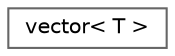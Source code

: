 digraph "クラス階層図"
{
 // LATEX_PDF_SIZE
  bgcolor="transparent";
  edge [fontname=Helvetica,fontsize=10,labelfontname=Helvetica,labelfontsize=10];
  node [fontname=Helvetica,fontsize=10,shape=box,height=0.2,width=0.4];
  rankdir="LR";
  Node0 [id="Node000000",label="vector\< T \>",height=0.2,width=0.4,color="grey40", fillcolor="white", style="filled",URL="$class_asyncable_data_3_01std_1_1vector_3_01_t_01_4.html",tooltip="非同期処理を行う際に，データの更新回数とデータをまとめて扱うための構造体 (vector版)   コピー・ムーブは禁止"];
}
